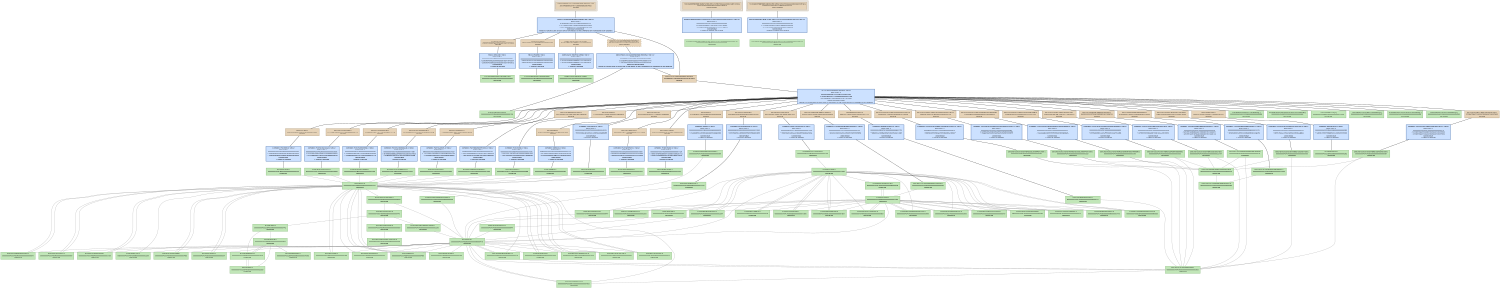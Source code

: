 digraph CocoaEventBridge {
   size = "10.000000,8.500000";
   concentrate = false;

   node [ shape = box, style = filled, color = "0.3 0.5 0.6", fillcolor = "0.3 0.2 0.9", fontname = "Monaco", fontsize = "9" ];
   n00001 [ label = "Development/CocoaEventBridge.mexmac.app\n20ce4baad5e2545112eb6bdae2d57882\nMissing", color = "0.1 0.5 0.5", fillcolor = "0.1 0.2 0.9", peripheries = 3 ];
   n00002 [ label = "Contents/Info.plist\n29ed7040dd75a67e9a0ae18a71e738c2\nMissing", color = "0.1 0.5 0.5", fillcolor = "0.1 0.2 0.9" ];
   n00003 [ label = "CocoaEventBridge.build/Info.plist\n000000004355ffe70000000000000295\nUpToDate" ];
   n00004 [ label = "Contents/PkgInfo\n7f0003e705421eb3bf490927e79a3095\nMissing", color = "0.1 0.5 0.5", fillcolor = "0.1 0.2 0.9" ];
   n00005 [ label = "CocoaEventBridge.build/PkgInfo\n000000004355ffe70000000000000008\nUpToDate" ];
   n00006 [ label = "English.lproj/InfoPlist.strings\n701801e9f6d55dffd48c133108734f28\nMissing", color = "0.1 0.5 0.5", fillcolor = "0.1 0.2 0.9" ];
   n00007 [ label = "English.lproj/InfoPlist.strings\n00000000434c45840000000000000228\nUpToDate" ];
   n00008 [ label = "ppc/PsychError.o\na22350b95ec9d1e7172d6ee73fb8e883\nMissing", color = "0.1 0.5 0.5", fillcolor = "0.1 0.2 0.9" ];
   n00009 [ label = "Base/PsychError.c\n00000000434c4585000000000000563d\nUpToDate" ];
   n00010 [ label = "ppc/PsychRegisterProject.o\n1b913949cccc0c5dd168ccda21db0b36\nMissing", color = "0.1 0.5 0.5", fillcolor = "0.1 0.2 0.9" ];
   n00011 [ label = "Base/PsychRegisterProject.c\n00000000434c458500000000000012e6\nUpToDate" ];
   n00012 [ label = "ppc/PsychHelp.o\n170c326c6b575eaac84a5e81fdebd526\nMissing", color = "0.1 0.5 0.5", fillcolor = "0.1 0.2 0.9" ];
   n00013 [ label = "Base/PsychHelp.c\n00000000434c811d00000000000005b8\nUpToDate" ];
   n00014 [ label = "ppc/MiniBox.o\n5cca4992eb82c8d691cfcd5a9302fb20\nMissing", color = "0.1 0.5 0.5", fillcolor = "0.1 0.2 0.9" ];
   n00015 [ label = "Base/MiniBox.c\n00000000434c45850000000000000f4f\nUpToDate" ];
   n00016 [ label = "ppc/PsychMemory.o\nbd346f587d817162aaaa63a7c4c74806\nMissing", color = "0.1 0.5 0.5", fillcolor = "0.1 0.2 0.9" ];
   n00017 [ label = "Base/PsychMemory.c\n00000000434ca96200000000000003a4\nUpToDate" ];
   n00018 [ label = "ppc/ProjectTable.o\n1896107b0b6eaf4813cede1588ca403c\nMissing", color = "0.1 0.5 0.5", fillcolor = "0.1 0.2 0.9" ];
   n00019 [ label = "Base/ProjectTable.c\n00000000434c4585000000000000023a\nUpToDate" ];
   n00020 [ label = "ppc/PsychInit.o\n50bc90f3d05872befecd09bc6d07b82d\nMissing", color = "0.1 0.5 0.5", fillcolor = "0.1 0.2 0.9" ];
   n00021 [ label = "Base/PsychInit.c\n00000000434c45850000000000000759\nUpToDate" ];
   n00022 [ label = "ppc/PsychTimeGlue.o\n332caee6422e384006ae25adf3f35932\nMissing", color = "0.1 0.5 0.5", fillcolor = "0.1 0.2 0.9" ];
   n00023 [ label = "Base/PsychTimeGlue.c\n000000004355ef98000000000000157f\nUpToDate" ];
   n00024 [ label = "ppc/PsychStructGlue.o\nc714dd2fed5c61b7072afdddc800b7f3\nMissing", color = "0.1 0.5 0.5", fillcolor = "0.1 0.2 0.9" ];
   n00025 [ label = "Base/PsychStructGlue.c\n00000000434c45850000000000002bb8\nUpToDate" ];
   n00026 [ label = "ppc/PsychVersioning.o\n109d86f899ae77017c8f9a9daf97411a\nMissing", color = "0.1 0.5 0.5", fillcolor = "0.1 0.2 0.9" ];
   n00027 [ label = "Base/PsychVersioning.c\n000000004355ffb700000000000014ee\nUpToDate" ];
   n00028 [ label = "ppc/MODULEVersion.o\nb6fc28f5a473e8019878a6d7b891fa7f\nMissing", color = "0.1 0.5 0.5", fillcolor = "0.1 0.2 0.9" ];
   n00029 [ label = "Screen/MODULEVersion.c\n000000004355ff7d000000000000124e\nUpToDate" ];
   n00030 [ label = "ppc/PsychScriptingGlue.o\nd19eb0a6fe876761867ce52d65076fdb\nMissing", color = "0.1 0.5 0.5", fillcolor = "0.1 0.2 0.9" ];
   n00031 [ label = "Base/PsychScriptingGlue.c\n00000000434c458500000000000105c5\nUpToDate" ];
   n00032 [ label = "ppc/mexversion.o\ncf8581c2c56a7fb4a40172ea465367b1\nMissing", color = "0.1 0.5 0.5", fillcolor = "0.1 0.2 0.9" ];
   n00033 [ label = "src/mexversion.c\n000000004332d94600000000000002d2\nUpToDate" ];
   n00034 [ label = "ppc/RegisterProject.o\nbde0337140effc83fccc843a789117fd\nMissing", color = "0.1 0.5 0.5", fillcolor = "0.1 0.2 0.9" ];
   n00035 [ label = "GetChar/RegisterProject.c\n00000000434c45850000000000000617\nUpToDate" ];
   n00036 [ label = "ppc/Events.o\n674d4d60c196395beefee22ceefe009d\nMissing", color = "0.1 0.5 0.5", fillcolor = "0.1 0.2 0.9" ];
   n00037 [ label = "OS9ToolboxFragments/Events.c\n00000000434c458500000000000005e9\nUpToDate" ];
   n00038 [ label = "ppc/PsychAuthors.o\n1162a8b55abf76b9130899df6d7dbf56\nMissing", color = "0.1 0.5 0.5", fillcolor = "0.1 0.2 0.9" ];
   n00039 [ label = "Base/PsychAuthors.c\n00000000434c81430000000000000d3b\nUpToDate" ];
   n00040 [ label = "ppc/CocoaEventBridgeHelpers.o\nbcec84ea5736ea1593b90d69041ff06d\nMissing", color = "0.1 0.5 0.5", fillcolor = "0.1 0.2 0.9" ];
   n00041 [ label = "GetChar/CocoaEventBridgeHelpers.c\n00000000434c4585000000000000187b\nUpToDate" ];
   n00042 [ label = "ppc/COCOAEVENTBRIDGEGetChar.o\n05a6fc20acdd7bdc183c397718642031\nMissing", color = "0.1 0.5 0.5", fillcolor = "0.1 0.2 0.9" ];
   n00043 [ label = "GetChar/COCOAEVENTBRIDGEGetChar.c\n00000000434c45850000000000002197\nUpToDate" ];
   n00044 [ label = "ppc/CocoaEventBridgeExitFunction.o\n64c99165918725a01bd33b1401328c1a\nMissing", color = "0.1 0.5 0.5", fillcolor = "0.1 0.2 0.9" ];
   n00045 [ label = "GetChar/CocoaEventBridgeExitFunction.c\n00000000434c458500000000000001f4\nUpToDate" ];
   n00046 [ label = "ppc/COCOAEVENTBRIDGECharAvail.o\ncd661a94b22688cfc6b7cb20e7ffb956\nMissing", color = "0.1 0.5 0.5", fillcolor = "0.1 0.2 0.9" ];
   n00047 [ label = "GetChar/COCOAEVENTBRIDGECharAvail.c\n00000000434c458500000000000006e8\nUpToDate" ];
   n00048 [ label = "ppc/COCOAEVENTBRIDGEFlushChars.o\n37d047ba671052557809605f185979e2\nMissing", color = "0.1 0.5 0.5", fillcolor = "0.1 0.2 0.9" ];
   n00049 [ label = "GetChar/COCOAEVENTBRIDGEFlushChars.c\n00000000434c458500000000000005df\nUpToDate" ];
   n00050 [ label = "ppc/COCOAEVENTBRIDGEListenForChars.o\nf0bad345c15e0f45c82d09dc3f12b0fd\nMissing", color = "0.1 0.5 0.5", fillcolor = "0.1 0.2 0.9" ];
   n00051 [ label = "GetChar/COCOAEVENTBRIDGEListenForChars.c\n00000000434c458500000000000009b1\nUpToDate" ];
   n00052 [ label = "ppc/COCOAEVENTBRIDGEStopListenForChars.o\n5ed95d766f872c946946c696b533275a\nMissing", color = "0.1 0.5 0.5", fillcolor = "0.1 0.2 0.9" ];
   n00053 [ label = "GetChar/COCOAEVENTBRIDGEStopListenForChars.c\n00000000434c45850000000000000a2f\nUpToDate" ];
   n00054 [ label = "ppc/CocoaEventBridgeSynopsis.o\nf234541ee23780067a846ca926506b59\nMissing", color = "0.1 0.5 0.5", fillcolor = "0.1 0.2 0.9" ];
   n00055 [ label = "GetChar/CocoaEventBridgeSynopsis.c\n00000000434c458500000000000005ec\nUpToDate" ];
   n00056 [ label = "ppc/COCOAEVENTBRIDGERevertKeyWindow.o\n07944fde5b7a6aaaa06895cb33fbdd59\nMissing", color = "0.1 0.5 0.5", fillcolor = "0.1 0.2 0.9" ];
   n00057 [ label = "GetChar/COCOAEVENTBRIDGERevertKeyWindow.c\n00000000434c4585000000000000053e\nUpToDate" ];
   n00058 [ label = "ppc/COCOAEVENTBRIDGEPathToBundle.o\nf62d0902e52476f5aa3d7a10752273bf\nMissing", color = "0.1 0.5 0.5", fillcolor = "0.1 0.2 0.9" ];
   n00059 [ label = "GetChar/COCOAEVENTBRIDGEPathToBundle.c\n00000000434c4585000000000000093a\nUpToDate" ];
   n00060 [ label = "MacOS/CocoaEventBridge.mexmac\na37a8be0e11ae3086a872cb71fb108c7\nMissing", color = "0.1 0.5 0.5", fillcolor = "0.1 0.2 0.9" ];
   n00061 [ label = "Frameworks/OpenGL.framework[C]\n00000000434ac55900000000000000ee\nUpToDate" ];
   n00062 [ label = "Frameworks/ApplicationServices.framework[C]\n00000000434ac53300000000000000ee\nUpToDate" ];
   n00063 [ label = "2.95.2/libstdc++.a[C]\n00000000434abb590000000000075c68\nUpToDate" ];
   n00064 [ label = "Frameworks/CoreAudio.framework[C]\n00000000434ac55b00000000000000cc\nUpToDate" ];
   n00065 [ label = "Frameworks/CoreServices.framework[C]\n00000000434ac53600000000000000ee\nUpToDate" ];
   n00066 [ label = "Frameworks/Carbon.framework[C]\n00000000434ac53300000000000000ee\nUpToDate" ];
   n00067 [ label = "mac/mexFunction.map\n000000004332d946000000000000012e\nUpToDate" ];
   n00068 [ label = "<CocoaEventBridge.build/Script-2FD6154907306666008DA6B4.sh>[A]\nb1bd235d0d39886df6cf47c44c7d6d10\nDepsUpdated", color = "0.1 0.5 0.5", fillcolor = "0.1 0.2 0.9", peripheries = 3 ];
   n00069 [ label = "CocoaEventBridge.build/Script-2FD6154907306666008DA6B4.sh\n000000004355ffe700000000000000ec\nUpToDate" ];
   n00070 [ label = "<CocoaEventBridge.build/Script-2FD6154A07306666008DA6B4.sh>[A]\n574f981e2afced3522ffbea8343aa256\nDepsUpdated", color = "0.1 0.5 0.5", fillcolor = "0.1 0.2 0.9", peripheries = 3 ];
   n00071 [ label = "CocoaEventBridge.build/Script-2FD6154A07306666008DA6B4.sh\n000000004355ffe7000000000000003e\nUpToDate" ];
   n00072 [ label = "<MacOS/CocoaEventBridge.mexmac>\n24535fa37ea641660a936373875f1ca8\nDepsUpdated", color = "0.1 0.5 0.5", fillcolor = "0.1 0.2 0.9", style = "filled,dashed" ];
   n00073 [ label = "Base/Psych.h\n00000000435548b60000000000000410\nUpToDate" ];
   n00074 [ label = "Base/Psych.h\n00000000435548b60000000000000410\nUpToDate" ];
   n00075 [ label = "Screen/Screen.h\n000000004355f28e00000000000012e0\nUpToDate" ];
   n00076 [ label = "GetChar/CocoaEventBridge.h\n00000000434c458500000000000003ea\nUpToDate" ];
   n00077 [ label = "OS9ToolboxFragments/Events.h\n00000000434c45850000000000000236\nUpToDate" ];
   n00078 [ label = "GetChar/CocoaEventBridgeHelpers.h\n00000000434c458500000000000004b2\nUpToDate" ];
   n00079 [ label = "GetChar/EventBridgeBundleHeader.h\n00000000434c45850000000000000474\nUpToDate" ];
   n00080 [ label = "Screen/Screen.h\n000000004355f28e00000000000012e0\nUpToDate" ];
   n00081 [ label = "Base/PsychConstants.h\n00000000435548d4000000000000080d\nUpToDate" ];
   n00082 [ label = "Base/MiniBox.h\n00000000435548d400000000000004d6\nUpToDate" ];
   n00083 [ label = "Base/ProjectTable.h\n00000000435548d400000000000002f6\nUpToDate" ];
   n00084 [ label = "Base/PsychError.h\n00000000435548d40000000000001fe7\nUpToDate" ];
   n00085 [ label = "Base/PsychScriptingGlue.h\n00000000435548f30000000000001a37\nUpToDate" ];
   n00086 [ label = "Base/PsychStructGlue.h\n000000004355496c0000000000000bcc\nUpToDate" ];
   n00087 [ label = "Base/PsychCellGlue.h\n00000000434c458500000000000005c5\nUpToDate" ];
   n00088 [ label = "Base/PsychRegisterProject.h\n00000000435548d400000000000003f1\nUpToDate" ];
   n00089 [ label = "Base/PsychAuthors.h\n00000000435548d400000000000005e9\nUpToDate" ];
   n00090 [ label = "Base/PsychVersioning.h\n00000000435548f300000000000004dd\nUpToDate" ];
   n00091 [ label = "Base/PsychHelp.h\n00000000434c45850000000000000357\nUpToDate" ];
   n00092 [ label = "Base/PsychInit.h\n00000000435548f300000000000002db\nUpToDate" ];
   n00093 [ label = "Base/PsychMemory.h\n00000000435548d40000000000000473\nUpToDate" ];
   n00094 [ label = "Base/PsychTimeGlue.h\n000000004355ef010000000000000483\nUpToDate" ];
   n00095 [ label = "Base/PsychInstrument.h\n00000000435548d400000000000001a8\nUpToDate" ];
   n00096 [ label = "GetChar/RegisterProject.h\n00000000434c458500000000000001c8\nUpToDate" ];
   n00097 [ label = "Base/TimeLists.h\n00000000435548f300000000000002a9\nUpToDate" ];
   n00098 [ label = "Screen/PsychRects.h\n00000000434c458500000000000005d5\nUpToDate" ];
   n00099 [ label = "Screen/ScreenTypes.h\n00000000434c458500000000000013b6\nUpToDate" ];
   n00100 [ label = "Screen/PsychVideoGlue.h\n00000000434c458500000000000005d4\nUpToDate" ];
   n00101 [ label = "Screen/PsychScreenGlue.h\n00000000434c45850000000000000d6d\nUpToDate" ];
   n00102 [ label = "Screen/PsychWindowTextGlue.h\n00000000434c458500000000000008ee\nUpToDate" ];
   n00103 [ label = "Screen/WindowBank.h\n000000004355e68c0000000000001b31\nUpToDate" ];
   n00104 [ label = "Screen/PsychWindowGlue.h\n000000004355e21f0000000000000a66\nUpToDate" ];
   n00105 [ label = "Screen/PsychTextureSupport.h\n000000004355a03b0000000000000370\nUpToDate" ];
   n00106 [ label = "Screen/PsychAlphaBlending.h\n00000000434c458500000000000004fb\nUpToDate" ];
   n00107 [ label = "Screen/ScreenArguments.h\n00000000434c45850000000000000ca3\nUpToDate" ];
   n00108 [ label = "Screen/RegisterProject.h\n00000000434c45850000000000000284\nUpToDate" ];
   n00109 [ label = "Screen/WindowHelpers.h\n00000000434c45850000000000000773\nUpToDate" ];
   n00110 [ label = "Fonts/PsychFontGlue.h\n00000000434c45850000000000000e47\nUpToDate" ];
   n00111 [ label = "Fonts/ScreenFontGlue.h\n00000000434c45850000000000000260\nUpToDate" ];
   n00112 [ label = "Fonts/FontInfo.h\n00000000434c45850000000000000ef4\nUpToDate" ];
   n00113 [ label = "Screen/ScreenPreferenceState.h\n000000004355d9f300000000000006ba\nUpToDate" ];
   n00114 [ label = "Base/PsychIncludes.h\n00000000435548d4000000000000074c\nUpToDate" ];
   n00115 [ label = "Fonts/PsychFontGlue.h\n00000000434c45850000000000000e47\nUpToDate" ];
   n00116 [ label = "Base/PsychPlatform.h\n00000000435548d40000000000000589\nUpToDate" ];
   n00117 [ label = "include/mex.h\n000000004332d9460000000000003742\nUpToDate" ];
   n00118 [ label = "OS9ToolboxFragments/Events.h\n00000000434c45850000000000000236\nUpToDate" ];
   n00119 [ label = "Base/PsychPlatformConstants.h\n000000004355492f000000000000070e\nUpToDate" ];
   n00120 [ label = "include/matrix.h\n000000004332d9460000000000009ff2\nUpToDate" ];
   n00121 [ label = "include/mwdebug.h\n000000004332d9460000000000002b3c\nUpToDate" ];
   n00122 [ label = "include/tmwtypes.h\n000000004332d946000000000000458d\nUpToDate" ];
   n00123 [ label = "include/mat.h\n000000004332d94600000000000023ab\nUpToDate" ];

   node [ shape = box, style = "filled,bold", color = "0.7 0.5 0.7", fillcolor = "0.7 0.2 1.0", fontname = "Monaco", fontsize = "9" ];
   c00001 [ label = "PBXCp Info.plist <wt:0>\nwaitCount: 0\n000000004355ffe70000000000000295\n^ 29ed70409e2059999a0ae18a71e73a57\n= 29ed7040dd75a67e9a0ae18a71e738c2\nNeedsToRun\n1 output is missing", color = "0.6 0.5 0.7", fillcolor = "0.6 0.2 1.0" ];
   c00002 [ label = "PBXCp PkgInfo <wt:0>\nwaitCount: 0\n00000000000000000000000000000000\n^ 7f0003e705421eb3bf490927e79a3095\n= 7f0003e705421eb3bf490927e79a3095\nNeedsToRun\n1 output is missing", color = "0.6 0.5 0.7", fillcolor = "0.6 0.2 1.0" ];
   c00003 [ label = "CpResource InfoPlist.strings <wt:4>\nwaitCount: 0\n00000000000000000000000000000000\n^ 701801e9f6d55dffd48c133108734f28\n= 701801e9f6d55dffd48c133108734f28\nNeedsToRun\n1 output is missing", color = "0.6 0.5 0.7", fillcolor = "0.6 0.2 1.0" ];
   c00004 [ label = "CompileC PsychError.o <wt:6>\nwaitCount: 0\n000000004355492f0000000000004529\n^ a22350b91d9c98c8172d6ee73fb8adaa\n= a22350b95ec9d1e7172d6ee73fb8e883\nNeedsToRun\n1 output is missing", color = "0.6 0.5 0.7", fillcolor = "0.6 0.2 1.0" ];
   c00005 [ label = "CompileC PsychRegisterProject.o <wt:6>\nwaitCount: 0\n000000004355492f00000000000001f2\n^ 1b9139498f994572d168ccda21db0ac4\n= 1b913949cccc0c5dd168ccda21db0b36\nNeedsToRun\n1 output is missing", color = "0.6 0.5 0.7", fillcolor = "0.6 0.2 1.0" ];
   c00006 [ label = "CompileC PsychHelp.o <wt:6>\nwaitCount: 0\n0000000043558db700000000000016ac\n^ 170c326c2802d31dc84a5e81fdebc38a\n= 170c326c6b575eaac84a5e81fdebd526\nNeedsToRun\n1 output is missing", color = "0.6 0.5 0.7", fillcolor = "0.6 0.2 1.0" ];
   c00007 [ label = "CompileC MiniBox.o <wt:6>\nwaitCount: 0\n000000004355492f0000000000001c5b\n^ 5cca4992a8d781f991cfcd5a9302e77b\n= 5cca4992eb82c8d691cfcd5a9302fb20\nNeedsToRun\n1 output is missing", color = "0.6 0.5 0.7", fillcolor = "0.6 0.2 1.0" ];
   c00008 [ label = "CompileC PsychMemory.o <wt:6>\nwaitCount: 0\n000000004355a5c800000000000010b0\n^ bd346f583ed4d4aaaaaa63a7c4c758b6\n= bd346f587d817162aaaa63a7c4c74806\nNeedsToRun\n1 output is missing", color = "0.6 0.5 0.7", fillcolor = "0.6 0.2 1.0" ];
   c00009 [ label = "CompileC ProjectTable.o <wt:6>\nwaitCount: 0\n000000004355492f000000000000112e\n^ 1896107b483be66713cede1588ca5112\n= 1896107b0b6eaf4813cede1588ca403c\nNeedsToRun\n1 output is missing", color = "0.6 0.5 0.7", fillcolor = "0.6 0.2 1.0" ];
   c00010 [ label = "CompileC PsychInit.o <wt:6>\nwaitCount: 0\n000000004355492f000000000000144d\n^ 50bc90f3930d3b91fecd09bc6d07ac60\n= 50bc90f3d05872befecd09bc6d07b82d\nNeedsToRun\n1 output is missing", color = "0.6 0.5 0.7", fillcolor = "0.6 0.2 1.0" ];
   c00011 [ label = "CompileC PsychTimeGlue.o <wt:6>\nwaitCount: 0\n000000004355ee420000000000001282\n^ 332caee6017bd60206ae25adf3f34bb0\n= 332caee6422e384006ae25adf3f35932\nNeedsToRun\n1 output is missing", color = "0.6 0.5 0.7", fillcolor = "0.6 0.2 1.0" ];
   c00012 [ label = "CompileC PsychStructGlue.o <wt:6>\nwaitCount: 0\n000000004355492f00000000000038ac\n^ c714dd2fae092898072afdddc8008f5f\n= c714dd2fed5c61b7072afdddc800b7f3\nNeedsToRun\n1 output is missing", color = "0.6 0.5 0.7", fillcolor = "0.6 0.2 1.0" ];
   c00013 [ label = "CompileC PsychVersioning.o <wt:6>\nwaitCount: 0\n00000000434cf31d00000000000007fa\n^ 109d86f8dae2841c7c8f9a9daf9746e0\n= 109d86f899ae77017c8f9a9daf97411a\nNeedsToRun\n1 output is missing", color = "0.6 0.5 0.7", fillcolor = "0.6 0.2 1.0" ];
   c00014 [ label = "CompileC MODULEVersion.o <wt:6>\nwaitCount: 0\n000000004355ff7d000000000000124e\n^ b6fc28f5e726177c9878a6d7b891e831\n= b6fc28f5a473e8019878a6d7b891fa7f\nNeedsToRun\n1 output is missing", color = "0.6 0.5 0.7", fillcolor = "0.6 0.2 1.0" ];
   c00015 [ label = "CompileC PsychScriptingGlue.o <wt:6>\nwaitCount: 0\n000000004355492f00000000000116d1\n^ d19eb0a6bdd22e4e867ce52d6506790a\n= d19eb0a6fe876761867ce52d65076fdb\nNeedsToRun\n1 output is missing", color = "0.6 0.5 0.7", fillcolor = "0.6 0.2 1.0" ];
   c00016 [ label = "CompileC mexversion.o <wt:6>\nwaitCount: 0\n000000004332d94600000000000002d2\n^ cf8581c28658a6f2a40172ea46536563\n= cf8581c2c56a7fb4a40172ea465367b1\nNeedsToRun\n1 output is missing", color = "0.6 0.5 0.7", fillcolor = "0.6 0.2 1.0" ];
   c00017 [ label = "CompileC RegisterProject.o <wt:6>\nwaitCount: 0\n000000004355ef01000000000000017e\n^ bde0337103ba1382fccc843a78911683\n= bde0337140effc83fccc843a789117fd\nNeedsToRun\n1 output is missing", color = "0.6 0.5 0.7", fillcolor = "0.6 0.2 1.0" ];
   c00018 [ label = "CompileC Events.o <wt:6>\nwaitCount: 0\n00000000000001da0000000000000022\n^ 674d4d60c1963881eefee22ceefe00bf\n= 674d4d60c196395beefee22ceefe009d\nNeedsToRun\n1 output is missing", color = "0.6 0.5 0.7", fillcolor = "0.6 0.2 1.0" ];
   c00019 [ label = "CompileC PsychAuthors.o <wt:6>\nwaitCount: 0\n0000000043558de90000000000001e2f\n^ 1162a8b519eafb50130899df6d7da179\n= 1162a8b55abf76b9130899df6d7dbf56\nNeedsToRun\n1 output is missing", color = "0.6 0.5 0.7", fillcolor = "0.6 0.2 1.0" ];
   c00020 [ label = "CompileC CocoaEventBridgeHelpers.o <wt:6>\nwaitCount: 0\n00000000000000000000000000001cc9\n^ bcec84ea5736ea1593b90d69041feca4\n= bcec84ea5736ea1593b90d69041ff06d\nNeedsToRun\n1 output is missing", color = "0.6 0.5 0.7", fillcolor = "0.6 0.2 1.0" ];
   c00021 [ label = "CompileC COCOAEVENTBRIDGEGetChar.o <wt:6>\nwaitCount: 0\n000000004355ef010000000000002638\n^ 05a6fc20ef8894dd183c397718640609\n= 05a6fc20acdd7bdc183c397718642031\nNeedsToRun\n1 output is missing", color = "0.6 0.5 0.7", fillcolor = "0.6 0.2 1.0" ];
   c00022 [ label = "CompileC CocoaEventBridgeExitFunction.o <wt:6>\nwaitCount: 0\n000000004355ef01000000000000065b\n^ 64c99165d2d2caa11bd33b1401328a41\n= 64c99165918725a01bd33b1401328c1a\nNeedsToRun\n1 output is missing", color = "0.6 0.5 0.7", fillcolor = "0.6 0.2 1.0" ];
   c00023 [ label = "CompileC COCOAEVENTBRIDGECharAvail.o <wt:6>\nwaitCount: 0\n000000004355ef010000000000000147\n^ cd661a94f17367cec6b7cb20e7ffb811\n= cd661a94b22688cfc6b7cb20e7ffb956\nNeedsToRun\n1 output is missing", color = "0.6 0.5 0.7", fillcolor = "0.6 0.2 1.0" ];
   c00024 [ label = "CompileC COCOAEVENTBRIDGEFlushChars.o <wt:6>\nwaitCount: 0\n000000004355ef010000000000000270\n^ 37d047ba2445bd547809605f18597b92\n= 37d047ba671052557809605f185979e2\nNeedsToRun\n1 output is missing", color = "0.6 0.5 0.7", fillcolor = "0.6 0.2 1.0" ];
   c00025 [ label = "CompileC COCOAEVENTBRIDGEListenForChars.o <wt:6>\nwaitCount: 0\n000000004355ef010000000000000e1e\n^ f0bad345820be044c82d09dc3f12bee3\n= f0bad345c15e0f45c82d09dc3f12b0fd\nNeedsToRun\n1 output is missing", color = "0.6 0.5 0.7", fillcolor = "0.6 0.2 1.0" ];
   c00026 [ label = "CompileC COCOAEVENTBRIDGEStopListenForChars.o <wt:6>\nwaitCount: 0\n000000004355ef010000000000000d80\n^ 5ed95d762cd2c3956946c696b5332ada\n= 5ed95d766f872c946946c696b533275a\nNeedsToRun\n1 output is missing", color = "0.6 0.5 0.7", fillcolor = "0.6 0.2 1.0" ];
   c00027 [ label = "CompileC CocoaEventBridgeSynopsis.o <wt:6>\nwaitCount: 0\n0000000000007c810000000000000183\n^ f234541ee237fc877a846ca926506ada\n= f234541ee23780067a846ca926506b59\nNeedsToRun\n1 output is missing", color = "0.6 0.5 0.7", fillcolor = "0.6 0.2 1.0" ];
   c00028 [ label = "CompileC COCOAEVENTBRIDGERevertKeyWindow.o <wt:6>\nwaitCount: 0\n000000004355ef010000000000000291\n^ 07944fde182f85aba06895cb33fbdfc8\n= 07944fde5b7a6aaaa06895cb33fbdd59\nNeedsToRun\n1 output is missing", color = "0.6 0.5 0.7", fillcolor = "0.6 0.2 1.0" ];
   c00029 [ label = "CompileC COCOAEVENTBRIDGEPathToBundle.o <wt:6>\nwaitCount: 0\n000000004355ef010000000000000e95\n^ f62d0902a67199f4aa3d7a1075227d2a\n= f62d0902e52476f5aa3d7a10752273bf\nNeedsToRun\n1 output is missing", color = "0.6 0.5 0.7", fillcolor = "0.6 0.2 1.0" ];
   c00030 [ label = "Ld CocoaEventBridge.mexmac <wt:6>\nwaitCount: 26\n0a3cefaac83bfc41e10fe191ad731b3c\n^ a946644a29211f498b88cd26b2c213fb\n= a37a8be0e11ae3086a872cb71fb108c7\nIndirectlyNeedsToRun\nNeeds to run because at least one of the inputs to the command are scheduled to be updated.", color = "0.6 0.5 0.7", fillcolor = "0.6 0.2 1.0" ];
   c00031 [ label = "PhaseScriptExecution Script-2FD6154907306666008DA6B4.sh <wt:10>\nwaitCount: 0\n000000004355ffe700000000000000ec\n^ b1bd235d4e6c778af6cf47c44c7d6dfc\n= b1bd235d0d39886df6cf47c44c7d6d10\nNeedsToRun\n1 output is always out-of-date", color = "0.6 0.5 0.7", fillcolor = "0.6 0.2 1.0" ];
   c00032 [ label = "PhaseScriptExecution Script-2FD6154A07306666008DA6B4.sh <wt:12>\nwaitCount: 0\n000000004355ffe7000000000000003e\n^ 574f981e69a912d222ffbea8343aa268\n= 574f981e2afced3522ffbea8343aa256\nNeedsToRun\n1 output is always out-of-date", color = "0.6 0.5 0.7", fillcolor = "0.6 0.2 1.0" ];
   c00033 [ label = "EditSymbols CocoaEventBridge.mexmac <wt:13>\nwaitCount: 1\na37a8be0a2283a4e6a872cb71fb109e9\n^ 8729d443dc8e7b2860144fc498ee1541\n= 24535fa37ea641660a936373875f1ca8\nIndirectlyNeedsToRun\nNeeds to run because at least one of the inputs to the command are scheduled to be updated.", color = "0.6 0.5 0.7", fillcolor = "0.6 0.2 1.0" ];
   c00034 [ label = "Touch CocoaEventBridge.mexmac.app <wt:14>\nwaitCount: 5\na1dca60db15e475c91dbb45806e05310\n^ 8112eda764bc130d8330df82e4352b92\n= 20ce4baad5e2545112eb6bdae2d57882\nIndirectlyNeedsToRun\nNeeds to run because at least one of the inputs to the command are scheduled to be updated.", color = "0.6 0.5 0.7", fillcolor = "0.6 0.2 1.0" ];

   edge [ style = solid, color = black, arrowhead = none, arrowtail = normal ];
   n00001 -> { c00034 };
   n00002 -> { c00001 };
   n00004 -> { c00002 };
   n00006 -> { c00003 };
   n00008 -> { c00004 };
   n00010 -> { c00005 };
   n00012 -> { c00006 };
   n00014 -> { c00007 };
   n00016 -> { c00008 };
   n00018 -> { c00009 };
   n00020 -> { c00010 };
   n00022 -> { c00011 };
   n00024 -> { c00012 };
   n00026 -> { c00013 };
   n00028 -> { c00014 };
   n00030 -> { c00015 };
   n00032 -> { c00016 };
   n00034 -> { c00017 };
   n00036 -> { c00018 };
   n00038 -> { c00019 };
   n00040 -> { c00020 };
   n00042 -> { c00021 };
   n00044 -> { c00022 };
   n00046 -> { c00023 };
   n00048 -> { c00024 };
   n00050 -> { c00025 };
   n00052 -> { c00026 };
   n00054 -> { c00027 };
   n00056 -> { c00028 };
   n00058 -> { c00029 };
   n00060 -> { c00030 };
   n00068 -> { c00031 };
   n00070 -> { c00032 };
   n00072 -> { c00033 };
   c00001 -> { n00003 };
   c00002 -> { n00005 n00005 };
   c00003 -> { n00007 n00007 };
   c00004 -> { n00009 };
   c00005 -> { n00011 };
   c00006 -> { n00013 };
   c00007 -> { n00015 };
   c00008 -> { n00017 };
   c00009 -> { n00019 };
   c00010 -> { n00021 };
   c00011 -> { n00023 };
   c00012 -> { n00025 };
   c00013 -> { n00027 };
   c00014 -> { n00029 };
   c00015 -> { n00031 };
   c00016 -> { n00033 };
   c00017 -> { n00035 };
   c00018 -> { n00037 };
   c00019 -> { n00039 };
   c00020 -> { n00041 };
   c00021 -> { n00043 };
   c00022 -> { n00045 };
   c00023 -> { n00047 };
   c00024 -> { n00049 };
   c00025 -> { n00051 };
   c00026 -> { n00053 };
   c00027 -> { n00055 };
   c00028 -> { n00057 };
   c00029 -> { n00059 };
   c00030 -> { n00008 n00010 n00012 n00014 n00016 n00018 n00020 n00022 n00024 n00026 n00028 n00030 n00032 n00034 n00036 n00038 n00040 n00042 n00044 n00046 n00048 n00050 n00052 n00054 n00056 n00058 n00061 n00062 n00063 n00064 n00065 n00066 n00067 };
   c00031 -> { n00069 };
   c00032 -> { n00071 };
   c00033 -> { n00060 n00067 };
   c00034 -> { n00002 n00004 n00006 n00060 n00072 };

   edge [ style = solid, color = gray60, arrowhead = none, arrowtail = normal ];
   n00009 -> { n00073 };
   n00011 -> { n00073 };
   n00013 -> { n00073 };
   n00015 -> { n00073 };
   n00017 -> { n00073 };
   n00019 -> { n00073 };
   n00021 -> { n00073 };
   n00023 -> { n00074 };
   n00025 -> { n00073 };
   n00027 -> { n00073 };
   n00029 -> { n00075 };
   n00031 -> { n00073 };
   n00035 -> { n00076 };
   n00037 -> { n00077 };
   n00039 -> { n00073 };
   n00041 -> { n00078 };
   n00043 -> { n00079 n00076 };
   n00045 -> { n00079 n00076 };
   n00047 -> { n00079 n00076 };
   n00049 -> { n00079 n00076 };
   n00051 -> { n00079 n00076 };
   n00053 -> { n00079 n00076 };
   n00055 -> { n00080 };
   n00057 -> { n00079 n00076 };
   n00059 -> { n00079 n00076 };
   n00073 -> { n00081 n00082 n00083 n00084 n00085 n00086 n00087 n00088 n00089 n00090 n00091 n00092 n00093 n00094 n00095 n00096 n00097 };
   n00074 -> { n00081 n00082 n00083 n00084 n00085 n00086 n00087 n00088 n00089 n00090 n00091 n00092 n00093 n00094 n00095 n00096 n00097 };
   n00075 -> { n00074 n00098 n00099 n00100 n00101 n00102 n00103 n00104 n00105 n00106 n00107 n00108 n00109 n00110 n00111 n00112 n00113 };
   n00076 -> { n00074 n00094 };
   n00077 -> { n00074 };
   n00079 -> { n00078 };
   n00080 -> { n00074 n00098 n00099 n00100 n00101 n00102 n00103 n00104 n00105 n00106 n00107 n00108 n00109 n00110 n00111 n00112 n00113 };
   n00081 -> { n00114 };
   n00082 -> { n00073 };
   n00083 -> { n00073 };
   n00084 -> { n00073 };
   n00085 -> { n00073 };
   n00086 -> { n00073 };
   n00087 -> { n00073 };
   n00088 -> { n00073 };
   n00089 -> { n00073 };
   n00090 -> { n00073 };
   n00091 -> { n00073 };
   n00092 -> { n00073 };
   n00094 -> { n00074 };
   n00095 -> { n00073 };
   n00096 -> { n00074 n00076 };
   n00098 -> { n00075 };
   n00099 -> { n00075 };
   n00100 -> { n00080 };
   n00101 -> { n00080 };
   n00102 -> { n00080 };
   n00103 -> { n00075 };
   n00104 -> { n00080 };
   n00105 -> { n00080 };
   n00106 -> { n00080 };
   n00107 -> { n00075 };
   n00108 -> { n00074 n00075 };
   n00110 -> { n00074 };
   n00111 -> { n00074 };
   n00112 -> { n00115 };
   n00113 -> { n00075 };
   n00114 -> { n00116 n00117 n00117 n00118 n00117 };
   n00115 -> { n00074 };
   n00116 -> { n00119 };
   n00117 -> { n00120 n00120 n00121 };
   n00118 -> { n00074 };
   n00120 -> { n00122 n00121 };
   n00121 -> { n00120 n00123 };
   n00123 -> { n00120 n00121 };
}

